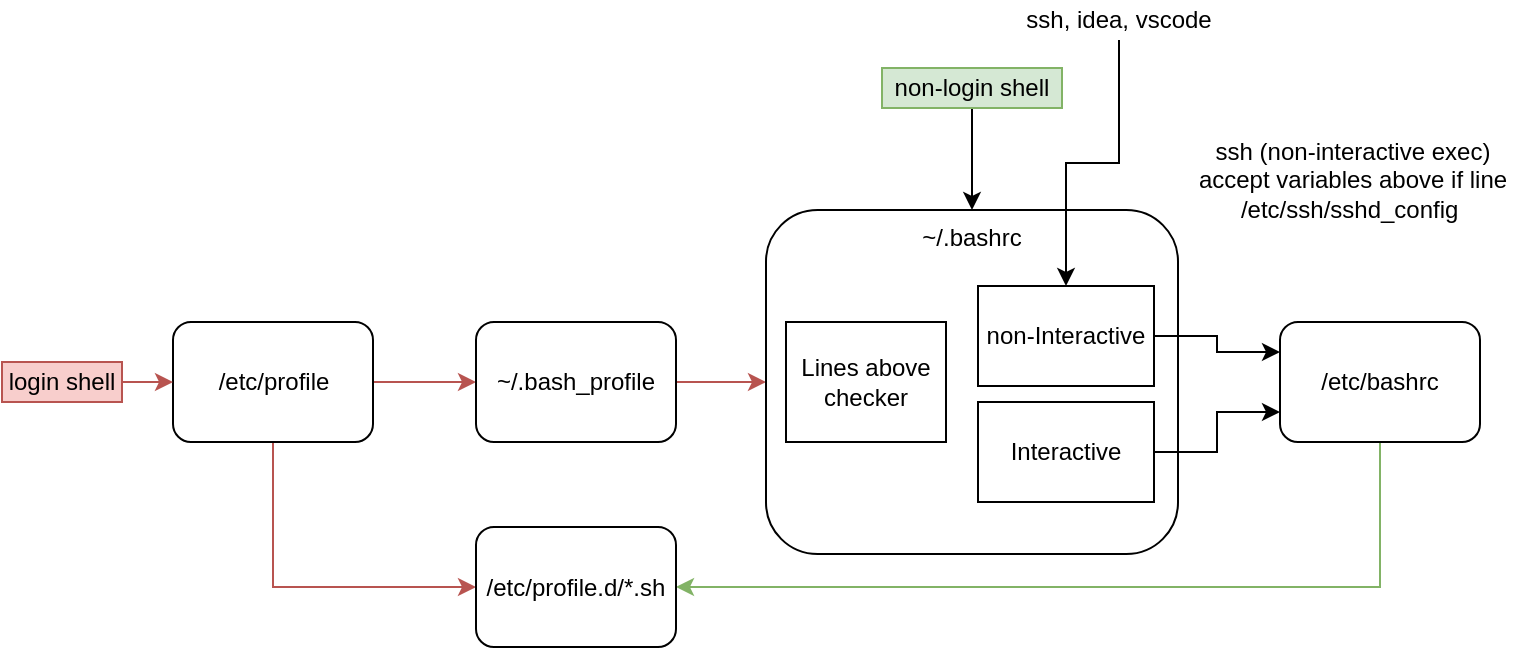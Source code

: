 <mxfile version="14.4.9" type="github">
  <diagram id="Ni9-9dgAKzMVtkzrAHX6" name="Page-1">
    <mxGraphModel dx="1041" dy="476" grid="0" gridSize="10" guides="1" tooltips="1" connect="1" arrows="1" fold="1" page="1" pageScale="1" pageWidth="827" pageHeight="1169" math="0" shadow="0">
      <root>
        <mxCell id="0" />
        <mxCell id="1" parent="0" />
        <mxCell id="AAlhgor0wm0S2HbYO9D9-2" style="edgeStyle=orthogonalEdgeStyle;rounded=0;orthogonalLoop=1;jettySize=auto;html=1;exitX=0.5;exitY=1;exitDx=0;exitDy=0;entryX=0;entryY=0.5;entryDx=0;entryDy=0;fillColor=#f8cecc;strokeColor=#b85450;" parent="1" source="AAlhgor0wm0S2HbYO9D9-1" target="AAlhgor0wm0S2HbYO9D9-3" edge="1">
          <mxGeometry relative="1" as="geometry">
            <mxPoint x="254" y="290" as="targetPoint" />
            <Array as="points">
              <mxPoint x="173" y="303" />
            </Array>
          </mxGeometry>
        </mxCell>
        <mxCell id="AAlhgor0wm0S2HbYO9D9-5" value="" style="edgeStyle=orthogonalEdgeStyle;rounded=0;orthogonalLoop=1;jettySize=auto;html=1;fillColor=#f8cecc;strokeColor=#b85450;" parent="1" source="AAlhgor0wm0S2HbYO9D9-1" target="AAlhgor0wm0S2HbYO9D9-4" edge="1">
          <mxGeometry relative="1" as="geometry" />
        </mxCell>
        <mxCell id="AAlhgor0wm0S2HbYO9D9-1" value="/etc/profile" style="rounded=1;whiteSpace=wrap;html=1;" parent="1" vertex="1">
          <mxGeometry x="122.5" y="170" width="100" height="60" as="geometry" />
        </mxCell>
        <mxCell id="AAlhgor0wm0S2HbYO9D9-7" value="" style="edgeStyle=orthogonalEdgeStyle;rounded=0;orthogonalLoop=1;jettySize=auto;html=1;fillColor=#f8cecc;strokeColor=#b85450;" parent="1" source="AAlhgor0wm0S2HbYO9D9-4" target="AAlhgor0wm0S2HbYO9D9-6" edge="1">
          <mxGeometry relative="1" as="geometry" />
        </mxCell>
        <mxCell id="AAlhgor0wm0S2HbYO9D9-4" value="~/.bash_profile" style="rounded=1;whiteSpace=wrap;html=1;" parent="1" vertex="1">
          <mxGeometry x="274" y="170" width="100" height="60" as="geometry" />
        </mxCell>
        <mxCell id="AAlhgor0wm0S2HbYO9D9-6" value="~/.bashrc&lt;br&gt;" style="rounded=1;whiteSpace=wrap;html=1;verticalAlign=top;" parent="1" vertex="1">
          <mxGeometry x="419" y="114" width="206" height="172" as="geometry" />
        </mxCell>
        <mxCell id="AAlhgor0wm0S2HbYO9D9-11" style="edgeStyle=orthogonalEdgeStyle;rounded=0;orthogonalLoop=1;jettySize=auto;html=1;exitX=0.5;exitY=1;exitDx=0;exitDy=0;entryX=1;entryY=0.5;entryDx=0;entryDy=0;fillColor=#d5e8d4;strokeColor=#82b366;" parent="1" source="AAlhgor0wm0S2HbYO9D9-8" target="AAlhgor0wm0S2HbYO9D9-3" edge="1">
          <mxGeometry relative="1" as="geometry" />
        </mxCell>
        <mxCell id="AAlhgor0wm0S2HbYO9D9-8" value="/etc/bashrc" style="rounded=1;whiteSpace=wrap;html=1;" parent="1" vertex="1">
          <mxGeometry x="676" y="170" width="100" height="60" as="geometry" />
        </mxCell>
        <mxCell id="AAlhgor0wm0S2HbYO9D9-3" value="/etc/profile.d/*.sh" style="rounded=1;whiteSpace=wrap;html=1;" parent="1" vertex="1">
          <mxGeometry x="274" y="272.5" width="100" height="60" as="geometry" />
        </mxCell>
        <mxCell id="AAlhgor0wm0S2HbYO9D9-12" value="" style="endArrow=classic;html=1;entryX=0;entryY=0.5;entryDx=0;entryDy=0;fillColor=#f8cecc;strokeColor=#b85450;" parent="1" source="AAlhgor0wm0S2HbYO9D9-13" target="AAlhgor0wm0S2HbYO9D9-1" edge="1">
          <mxGeometry width="50" height="50" relative="1" as="geometry">
            <mxPoint x="54" y="200" as="sourcePoint" />
            <mxPoint x="94" y="180" as="targetPoint" />
          </mxGeometry>
        </mxCell>
        <mxCell id="LvXp_P2czJn_f58d01UV-5" style="edgeStyle=orthogonalEdgeStyle;rounded=0;orthogonalLoop=1;jettySize=auto;html=1;exitX=0.5;exitY=1;exitDx=0;exitDy=0;entryX=0.5;entryY=0;entryDx=0;entryDy=0;" parent="1" source="AAlhgor0wm0S2HbYO9D9-14" target="AAlhgor0wm0S2HbYO9D9-6" edge="1">
          <mxGeometry relative="1" as="geometry" />
        </mxCell>
        <mxCell id="AAlhgor0wm0S2HbYO9D9-14" value="non-login shell" style="text;html=1;strokeColor=#82b366;fillColor=#d5e8d4;align=center;verticalAlign=middle;whiteSpace=wrap;rounded=0;" parent="1" vertex="1">
          <mxGeometry x="477" y="43" width="90" height="20" as="geometry" />
        </mxCell>
        <mxCell id="AAlhgor0wm0S2HbYO9D9-13" value="login shell" style="text;html=1;strokeColor=#b85450;fillColor=#f8cecc;align=center;verticalAlign=middle;whiteSpace=wrap;rounded=0;" parent="1" vertex="1">
          <mxGeometry x="37" y="190" width="60" height="20" as="geometry" />
        </mxCell>
        <mxCell id="LvXp_P2czJn_f58d01UV-7" value="ssh (non-interactive exec)&lt;br&gt;accept variables above if line&lt;br&gt;/etc/ssh/sshd_config&amp;nbsp;" style="text;html=1;strokeColor=none;fillColor=none;align=center;verticalAlign=middle;whiteSpace=wrap;rounded=0;" parent="1" vertex="1">
          <mxGeometry x="623" y="89" width="179" height="20" as="geometry" />
        </mxCell>
        <mxCell id="U8l9TbGJmtXhZu4AA9Ma-13" style="edgeStyle=orthogonalEdgeStyle;rounded=0;orthogonalLoop=1;jettySize=auto;html=1;exitX=1;exitY=0.5;exitDx=0;exitDy=0;entryX=0;entryY=0.25;entryDx=0;entryDy=0;startArrow=none;startFill=0;endArrow=classic;endFill=1;" edge="1" parent="1" source="U8l9TbGJmtXhZu4AA9Ma-1" target="AAlhgor0wm0S2HbYO9D9-8">
          <mxGeometry relative="1" as="geometry" />
        </mxCell>
        <mxCell id="U8l9TbGJmtXhZu4AA9Ma-1" value="non-Interactive" style="rounded=0;whiteSpace=wrap;html=1;" vertex="1" parent="1">
          <mxGeometry x="525" y="152" width="88" height="50" as="geometry" />
        </mxCell>
        <mxCell id="U8l9TbGJmtXhZu4AA9Ma-14" style="edgeStyle=orthogonalEdgeStyle;rounded=0;orthogonalLoop=1;jettySize=auto;html=1;exitX=1;exitY=0.5;exitDx=0;exitDy=0;entryX=0;entryY=0.75;entryDx=0;entryDy=0;startArrow=none;startFill=0;endArrow=classic;endFill=1;" edge="1" parent="1" source="U8l9TbGJmtXhZu4AA9Ma-3" target="AAlhgor0wm0S2HbYO9D9-8">
          <mxGeometry relative="1" as="geometry" />
        </mxCell>
        <mxCell id="U8l9TbGJmtXhZu4AA9Ma-3" value="Interactive" style="rounded=0;whiteSpace=wrap;html=1;" vertex="1" parent="1">
          <mxGeometry x="525" y="210" width="88" height="50" as="geometry" />
        </mxCell>
        <mxCell id="U8l9TbGJmtXhZu4AA9Ma-15" style="edgeStyle=orthogonalEdgeStyle;rounded=0;orthogonalLoop=1;jettySize=auto;html=1;exitX=0.5;exitY=1;exitDx=0;exitDy=0;startArrow=none;startFill=0;endArrow=classic;endFill=1;" edge="1" parent="1" source="U8l9TbGJmtXhZu4AA9Ma-8" target="U8l9TbGJmtXhZu4AA9Ma-1">
          <mxGeometry relative="1" as="geometry" />
        </mxCell>
        <mxCell id="U8l9TbGJmtXhZu4AA9Ma-8" value="ssh, idea, vscode" style="text;html=1;strokeColor=none;fillColor=none;align=center;verticalAlign=middle;whiteSpace=wrap;rounded=0;" vertex="1" parent="1">
          <mxGeometry x="541" y="9" width="109" height="20" as="geometry" />
        </mxCell>
        <mxCell id="U8l9TbGJmtXhZu4AA9Ma-9" value="Lines above&lt;br&gt;checker" style="rounded=0;whiteSpace=wrap;html=1;" vertex="1" parent="1">
          <mxGeometry x="429" y="170" width="80" height="60" as="geometry" />
        </mxCell>
      </root>
    </mxGraphModel>
  </diagram>
</mxfile>
